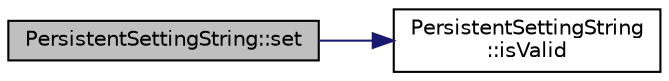 digraph "PersistentSettingString::set"
{
  edge [fontname="Helvetica",fontsize="10",labelfontname="Helvetica",labelfontsize="10"];
  node [fontname="Helvetica",fontsize="10",shape=record];
  rankdir="LR";
  Node24 [label="PersistentSettingString::set",height=0.2,width=0.4,color="black", fillcolor="grey75", style="filled", fontcolor="black"];
  Node24 -> Node25 [color="midnightblue",fontsize="10",style="solid",fontname="Helvetica"];
  Node25 [label="PersistentSettingString\l::isValid",height=0.2,width=0.4,color="black", fillcolor="white", style="filled",URL="$classPersistentSettingString.html#a5be3b7bdb1905114ba38bb841e76e66d",tooltip="Validation. "];
}
